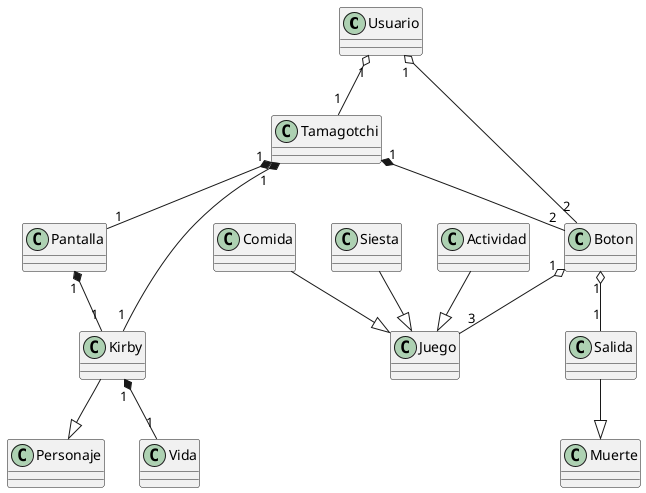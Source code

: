 @startuml Diagrama

    Class Usuario
    Class Tamagotchi
    Class Pantalla
    Class Boton
    Class Kirby
    Class Personaje
    Class Juego
    Class Comida
    Class Siesta
    Class Actividad
    Class Salida
    Class Vida
    Class Muerte
    
    Usuario "1" o-- "1" Tamagotchi
    Tamagotchi "1" *-- "1" Pantalla
    Tamagotchi "1" *-- "2" Boton
    Tamagotchi "1" *-- "1" Kirby

    Usuario "1" o-- "2" Boton
    Boton "1" o-- "3" Juego
    Boton "1" o-- "1" Salida
    Kirby "1" *-- "1" Vida
    Pantalla "1" *-- "1" Kirby
    
    Kirby --|> Personaje
    Salida --|> Muerte
    Comida --|> Juego
    Siesta --|> Juego
    Actividad --|> Juego
    

@enduml